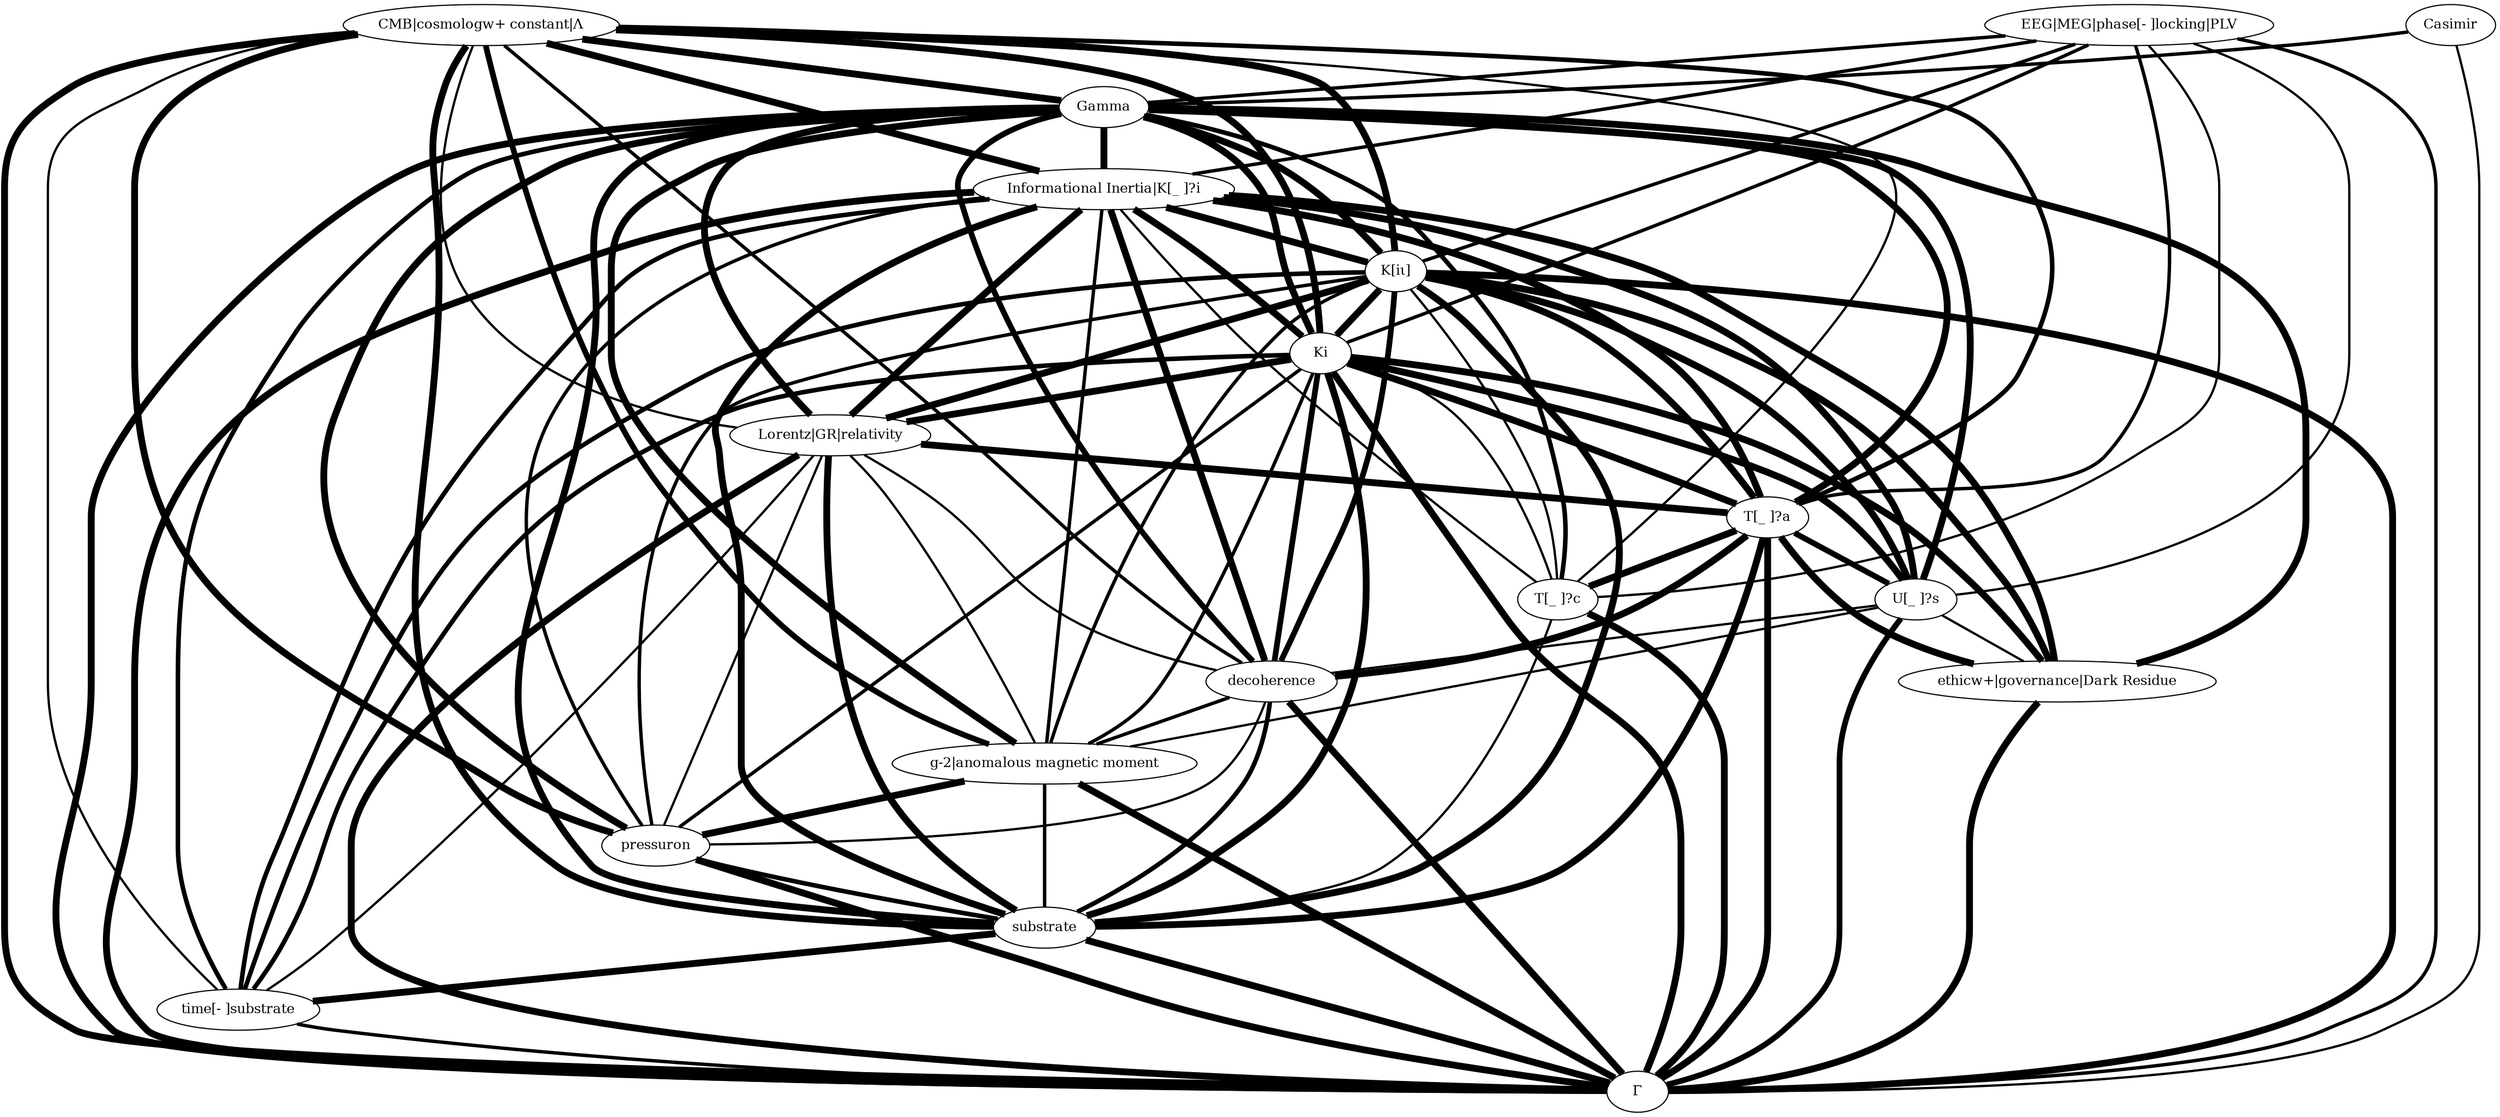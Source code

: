 graph pirouette {
  overlap=false;
  splines=true;
  "\bΓ\b" [label="Γ", shape=ellipse, fontsize=12];
  "\bKi\b" [label="Ki", shape=ellipse, fontsize=12];
  "\bLorentz\b|\bGR\b|\brelativity\b" [label="Lorentz|GR|relativity", shape=ellipse, fontsize=12];
  "\bsubstrate\b" [label="substrate", shape=ellipse, fontsize=12];
  "\bK[iι]\b" [label="K[iι]", shape=ellipse, fontsize=12];
  "\bdecoherence\b" [label="decoherence", shape=ellipse, fontsize=12];
  "\bInformational Inertia\b|\bK[_ ]?i\b" [label="Informational Inertia|K[_ ]?i", shape=ellipse, fontsize=12];
  "\bpressuron\b" [label="pressuron", shape=ellipse, fontsize=12];
  "\bg-2\b|\banomalous magnetic moment\b" [label="g-2|anomalous magnetic moment", shape=ellipse, fontsize=12];
  "\bCMB\b|\bcosmolog\w+ constant\b|\bΛ\b" [label="CMB|cosmolog\w+ constant|Λ", shape=ellipse, fontsize=12];
  "\bGamma\b" [label="Gamma", shape=ellipse, fontsize=12];
  "\bT[_ ]?a\b" [label="T[_ ]?a", shape=ellipse, fontsize=12];
  "\bEEG\b|\bMEG\b|\bphase[- ]locking\b|\bPLV\b" [label="EEG|MEG|phase[- ]locking|PLV", shape=ellipse, fontsize=12];
  "\bT[_ ]?c\b" [label="T[_ ]?c", shape=ellipse, fontsize=12];
  "\bethic\w+\b|\bgovernance\b|\bDark Residue\b" [label="ethic\w+|governance|Dark Residue", shape=ellipse, fontsize=12];
  "\bU[_ ]?s\b" [label="U[_ ]?s", shape=ellipse, fontsize=12];
  "\btime[- ]substrate\b" [label="time[- ]substrate", shape=ellipse, fontsize=12];
  "\bCasimir\b" [label="Casimir", shape=ellipse, fontsize=12];
  "\bCMB\b|\bcosmolog\w+ constant\b|\bΛ\b" -- "\bInformational Inertia\b|\bK[_ ]?i\b" [penwidth=6];
  "\bCMB\b|\bcosmolog\w+ constant\b|\bΛ\b" -- "\bK[iι]\b" [penwidth=6];
  "\bCMB\b|\bcosmolog\w+ constant\b|\bΛ\b" -- "\bKi\b" [penwidth=6];
  "\bCMB\b|\bcosmolog\w+ constant\b|\bΛ\b" -- "\bLorentz\b|\bGR\b|\brelativity\b" [penwidth=2];
  "\bCMB\b|\bcosmolog\w+ constant\b|\bΛ\b" -- "\bdecoherence\b" [penwidth=3];
  "\bCMB\b|\bcosmolog\w+ constant\b|\bΛ\b" -- "\bg-2\b|\banomalous magnetic moment\b" [penwidth=5];
  "\bCMB\b|\bcosmolog\w+ constant\b|\bΛ\b" -- "\bpressuron\b" [penwidth=6];
  "\bCMB\b|\bcosmolog\w+ constant\b|\bΛ\b" -- "\bsubstrate\b" [penwidth=6];
  "\bCMB\b|\bcosmolog\w+ constant\b|\bΛ\b" -- "\bΓ\b" [penwidth=6];
  "\bInformational Inertia\b|\bK[_ ]?i\b" -- "\bK[iι]\b" [penwidth=6];
  "\bInformational Inertia\b|\bK[_ ]?i\b" -- "\bKi\b" [penwidth=6];
  "\bInformational Inertia\b|\bK[_ ]?i\b" -- "\bLorentz\b|\bGR\b|\brelativity\b" [penwidth=6];
  "\bInformational Inertia\b|\bK[_ ]?i\b" -- "\bdecoherence\b" [penwidth=6];
  "\bInformational Inertia\b|\bK[_ ]?i\b" -- "\bg-2\b|\banomalous magnetic moment\b" [penwidth=3];
  "\bInformational Inertia\b|\bK[_ ]?i\b" -- "\bpressuron\b" [penwidth=3];
  "\bInformational Inertia\b|\bK[_ ]?i\b" -- "\bsubstrate\b" [penwidth=6];
  "\bInformational Inertia\b|\bK[_ ]?i\b" -- "\bΓ\b" [penwidth=6];
  "\bK[iι]\b" -- "\bKi\b" [penwidth=6];
  "\bK[iι]\b" -- "\bLorentz\b|\bGR\b|\brelativity\b" [penwidth=6];
  "\bK[iι]\b" -- "\bdecoherence\b" [penwidth=5];
  "\bK[iι]\b" -- "\bg-2\b|\banomalous magnetic moment\b" [penwidth=3];
  "\bK[iι]\b" -- "\bpressuron\b" [penwidth=3];
  "\bK[iι]\b" -- "\bsubstrate\b" [penwidth=6];
  "\bK[iι]\b" -- "\bΓ\b" [penwidth=6];
  "\bKi\b" -- "\bLorentz\b|\bGR\b|\brelativity\b" [penwidth=6];
  "\bKi\b" -- "\bdecoherence\b" [penwidth=5];
  "\bKi\b" -- "\bg-2\b|\banomalous magnetic moment\b" [penwidth=3];
  "\bKi\b" -- "\bpressuron\b" [penwidth=3];
  "\bKi\b" -- "\bsubstrate\b" [penwidth=6];
  "\bKi\b" -- "\bΓ\b" [penwidth=6];
  "\bLorentz\b|\bGR\b|\brelativity\b" -- "\bdecoherence\b" [penwidth=2];
  "\bLorentz\b|\bGR\b|\brelativity\b" -- "\bg-2\b|\banomalous magnetic moment\b" [penwidth=2];
  "\bLorentz\b|\bGR\b|\brelativity\b" -- "\bpressuron\b" [penwidth=2];
  "\bLorentz\b|\bGR\b|\brelativity\b" -- "\bsubstrate\b" [penwidth=6];
  "\bLorentz\b|\bGR\b|\brelativity\b" -- "\bΓ\b" [penwidth=6];
  "\bdecoherence\b" -- "\bg-2\b|\banomalous magnetic moment\b" [penwidth=3];
  "\bdecoherence\b" -- "\bpressuron\b" [penwidth=2];
  "\bdecoherence\b" -- "\bsubstrate\b" [penwidth=4];
  "\bdecoherence\b" -- "\bΓ\b" [penwidth=6];
  "\bg-2\b|\banomalous magnetic moment\b" -- "\bpressuron\b" [penwidth=6];
  "\bg-2\b|\banomalous magnetic moment\b" -- "\bsubstrate\b" [penwidth=3];
  "\bg-2\b|\banomalous magnetic moment\b" -- "\bΓ\b" [penwidth=6];
  "\bpressuron\b" -- "\bsubstrate\b" [penwidth=4];
  "\bpressuron\b" -- "\bΓ\b" [penwidth=6];
  "\bsubstrate\b" -- "\bΓ\b" [penwidth=6];
  "\bGamma\b" -- "\bInformational Inertia\b|\bK[_ ]?i\b" [penwidth=6];
  "\bGamma\b" -- "\bK[iι]\b" [penwidth=6];
  "\bGamma\b" -- "\bKi\b" [penwidth=6];
  "\bGamma\b" -- "\bsubstrate\b" [penwidth=6];
  "\bInformational Inertia\b|\bK[_ ]?i\b" -- "\bT[_ ]?a\b" [penwidth=6];
  "\bK[iι]\b" -- "\bT[_ ]?a\b" [penwidth=6];
  "\bKi\b" -- "\bT[_ ]?a\b" [penwidth=6];
  "\bT[_ ]?a\b" -- "\bT[_ ]?c\b" [penwidth=6];
  "\bEEG\b|\bMEG\b|\bphase[- ]locking\b|\bPLV\b" -- "\bΓ\b" [penwidth=3];
  "\bT[_ ]?a\b" -- "\bΓ\b" [penwidth=6];
  "\bGamma\b" -- "\bΓ\b" [penwidth=6];
  "\bGamma\b" -- "\bT[_ ]?a\b" [penwidth=6];
  "\bsubstrate\b" -- "\btime[- ]substrate\b" [penwidth=6];
  "\bGamma\b" -- "\bpressuron\b" [penwidth=6];
  "\bInformational Inertia\b|\bK[_ ]?i\b" -- "\bethic\w+\b|\bgovernance\b|\bDark Residue\b" [penwidth=6];
  "\bK[iι]\b" -- "\bethic\w+\b|\bgovernance\b|\bDark Residue\b" [penwidth=6];
  "\bKi\b" -- "\bethic\w+\b|\bgovernance\b|\bDark Residue\b" [penwidth=6];
  "\bInformational Inertia\b|\bK[_ ]?i\b" -- "\bU[_ ]?s\b" [penwidth=6];
  "\bK[iι]\b" -- "\bU[_ ]?s\b" [penwidth=6];
  "\bKi\b" -- "\bU[_ ]?s\b" [penwidth=6];
  "\bethic\w+\b|\bgovernance\b|\bDark Residue\b" -- "\bΓ\b" [penwidth=6];
  "\bT[_ ]?a\b" -- "\bsubstrate\b" [penwidth=6];
  "\bInformational Inertia\b|\bK[_ ]?i\b" -- "\bT[_ ]?c\b" [penwidth=2];
  "\bK[iι]\b" -- "\bT[_ ]?c\b" [penwidth=2];
  "\bKi\b" -- "\bT[_ ]?c\b" [penwidth=2];
  "\bT[_ ]?c\b" -- "\bΓ\b" [penwidth=6];
  "\bU[_ ]?s\b" -- "\bethic\w+\b|\bgovernance\b|\bDark Residue\b" [penwidth=2];
  "\bU[_ ]?s\b" -- "\bΓ\b" [penwidth=5];
  "\bGamma\b" -- "\bg-2\b|\banomalous magnetic moment\b" [penwidth=6];
  "\bCMB\b|\bcosmolog\w+ constant\b|\bΛ\b" -- "\bT[_ ]?a\b" [penwidth=4];
  "\bEEG\b|\bMEG\b|\bphase[- ]locking\b|\bPLV\b" -- "\bInformational Inertia\b|\bK[_ ]?i\b" [penwidth=3];
  "\bEEG\b|\bMEG\b|\bphase[- ]locking\b|\bPLV\b" -- "\bK[iι]\b" [penwidth=3];
  "\bEEG\b|\bMEG\b|\bphase[- ]locking\b|\bPLV\b" -- "\bKi\b" [penwidth=3];
  "\bGamma\b" -- "\bethic\w+\b|\bgovernance\b|\bDark Residue\b" [penwidth=6];
  "\bT[_ ]?a\b" -- "\bethic\w+\b|\bgovernance\b|\bDark Residue\b" [penwidth=6];
  "\bT[_ ]?a\b" -- "\bU[_ ]?s\b" [penwidth=5];
  "\bU[_ ]?s\b" -- "\bg-2\b|\banomalous magnetic moment\b" [penwidth=2];
  "\bCMB\b|\bcosmolog\w+ constant\b|\bΛ\b" -- "\bT[_ ]?c\b" [penwidth=2];
  "\bLorentz\b|\bGR\b|\brelativity\b" -- "\bT[_ ]?a\b" [penwidth=6];
  "\bGamma\b" -- "\bLorentz\b|\bGR\b|\brelativity\b" [penwidth=6];
  "\bGamma\b" -- "\bT[_ ]?c\b" [penwidth=4];
  "\bT[_ ]?c\b" -- "\bsubstrate\b" [penwidth=2];
  "\bEEG\b|\bMEG\b|\bphase[- ]locking\b|\bPLV\b" -- "\bGamma\b" [penwidth=3];
  "\bEEG\b|\bMEG\b|\bphase[- ]locking\b|\bPLV\b" -- "\bT[_ ]?a\b" [penwidth=3];
  "\bEEG\b|\bMEG\b|\bphase[- ]locking\b|\bPLV\b" -- "\bT[_ ]?c\b" [penwidth=2];
  "\bGamma\b" -- "\btime[- ]substrate\b" [penwidth=4];
  "\bInformational Inertia\b|\bK[_ ]?i\b" -- "\btime[- ]substrate\b" [penwidth=4];
  "\bK[iι]\b" -- "\btime[- ]substrate\b" [penwidth=4];
  "\bKi\b" -- "\btime[- ]substrate\b" [penwidth=4];
  "\btime[- ]substrate\b" -- "\bΓ\b" [penwidth=3];
  "\bGamma\b" -- "\bdecoherence\b" [penwidth=5];
  "\bT[_ ]?a\b" -- "\bdecoherence\b" [penwidth=6];
  "\bEEG\b|\bMEG\b|\bphase[- ]locking\b|\bPLV\b" -- "\bU[_ ]?s\b" [penwidth=2];
  "\bGamma\b" -- "\bU[_ ]?s\b" [penwidth=6];
  "\bU[_ ]?s\b" -- "\bdecoherence\b" [penwidth=2];
  "\bCMB\b|\bcosmolog\w+ constant\b|\bΛ\b" -- "\bGamma\b" [penwidth=6];
  "\bLorentz\b|\bGR\b|\brelativity\b" -- "\btime[- ]substrate\b" [penwidth=2];
  "\bCMB\b|\bcosmolog\w+ constant\b|\bΛ\b" -- "\btime[- ]substrate\b" [penwidth=2];
  "\bCasimir\b" -- "\bGamma\b" [penwidth=3];
  "\bCasimir\b" -- "\bΓ\b" [penwidth=2];
}
